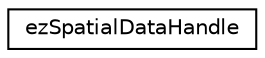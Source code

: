 digraph "Graphical Class Hierarchy"
{
 // LATEX_PDF_SIZE
  edge [fontname="Helvetica",fontsize="10",labelfontname="Helvetica",labelfontsize="10"];
  node [fontname="Helvetica",fontsize="10",shape=record];
  rankdir="LR";
  Node0 [label="ezSpatialDataHandle",height=0.2,width=0.4,color="black", fillcolor="white", style="filled",URL="$db/d2f/classez_spatial_data_handle.htm",tooltip=" "];
}
